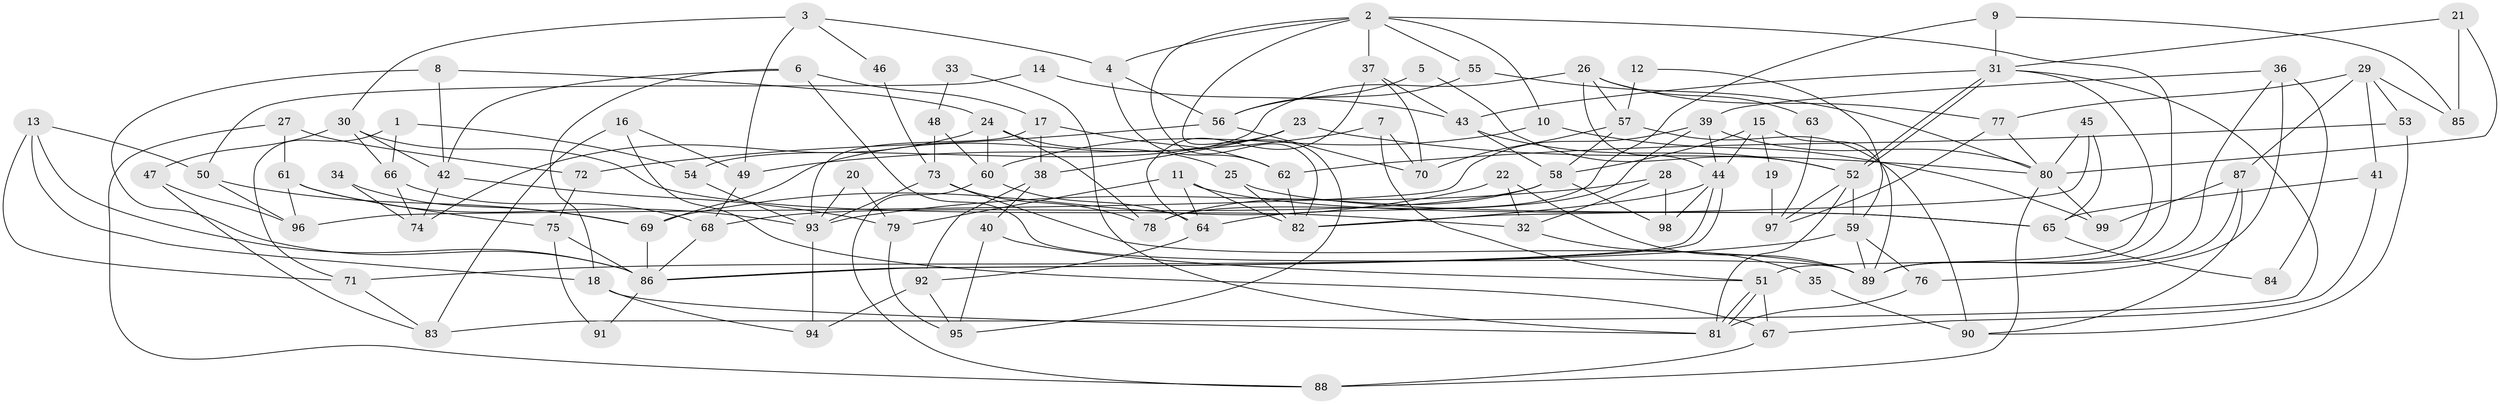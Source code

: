 // Generated by graph-tools (version 1.1) at 2025/26/03/09/25 03:26:20]
// undirected, 99 vertices, 198 edges
graph export_dot {
graph [start="1"]
  node [color=gray90,style=filled];
  1;
  2;
  3;
  4;
  5;
  6;
  7;
  8;
  9;
  10;
  11;
  12;
  13;
  14;
  15;
  16;
  17;
  18;
  19;
  20;
  21;
  22;
  23;
  24;
  25;
  26;
  27;
  28;
  29;
  30;
  31;
  32;
  33;
  34;
  35;
  36;
  37;
  38;
  39;
  40;
  41;
  42;
  43;
  44;
  45;
  46;
  47;
  48;
  49;
  50;
  51;
  52;
  53;
  54;
  55;
  56;
  57;
  58;
  59;
  60;
  61;
  62;
  63;
  64;
  65;
  66;
  67;
  68;
  69;
  70;
  71;
  72;
  73;
  74;
  75;
  76;
  77;
  78;
  79;
  80;
  81;
  82;
  83;
  84;
  85;
  86;
  87;
  88;
  89;
  90;
  91;
  92;
  93;
  94;
  95;
  96;
  97;
  98;
  99;
  1 -- 54;
  1 -- 66;
  1 -- 71;
  2 -- 37;
  2 -- 89;
  2 -- 4;
  2 -- 10;
  2 -- 55;
  2 -- 82;
  2 -- 95;
  3 -- 30;
  3 -- 49;
  3 -- 4;
  3 -- 46;
  4 -- 56;
  4 -- 62;
  5 -- 56;
  5 -- 52;
  6 -- 89;
  6 -- 18;
  6 -- 17;
  6 -- 42;
  7 -- 70;
  7 -- 51;
  7 -- 49;
  8 -- 42;
  8 -- 86;
  8 -- 24;
  9 -- 31;
  9 -- 78;
  9 -- 85;
  10 -- 60;
  10 -- 99;
  11 -- 65;
  11 -- 64;
  11 -- 79;
  11 -- 82;
  12 -- 59;
  12 -- 57;
  13 -- 71;
  13 -- 50;
  13 -- 18;
  13 -- 86;
  14 -- 50;
  14 -- 43;
  15 -- 44;
  15 -- 89;
  15 -- 19;
  15 -- 58;
  16 -- 83;
  16 -- 49;
  16 -- 67;
  17 -- 62;
  17 -- 38;
  17 -- 93;
  18 -- 81;
  18 -- 94;
  19 -- 97;
  20 -- 79;
  20 -- 93;
  21 -- 31;
  21 -- 85;
  21 -- 80;
  22 -- 69;
  22 -- 89;
  22 -- 32;
  23 -- 38;
  23 -- 80;
  23 -- 69;
  24 -- 74;
  24 -- 25;
  24 -- 60;
  24 -- 78;
  25 -- 82;
  25 -- 65;
  26 -- 57;
  26 -- 44;
  26 -- 54;
  26 -- 63;
  26 -- 77;
  27 -- 61;
  27 -- 88;
  27 -- 72;
  28 -- 93;
  28 -- 98;
  28 -- 32;
  29 -- 41;
  29 -- 87;
  29 -- 53;
  29 -- 77;
  29 -- 85;
  30 -- 42;
  30 -- 32;
  30 -- 47;
  30 -- 66;
  31 -- 52;
  31 -- 52;
  31 -- 51;
  31 -- 43;
  31 -- 83;
  32 -- 35;
  33 -- 81;
  33 -- 48;
  34 -- 74;
  34 -- 69;
  35 -- 90;
  36 -- 39;
  36 -- 76;
  36 -- 84;
  36 -- 89;
  37 -- 43;
  37 -- 64;
  37 -- 70;
  38 -- 92;
  38 -- 40;
  39 -- 80;
  39 -- 44;
  39 -- 64;
  39 -- 96;
  40 -- 51;
  40 -- 95;
  41 -- 65;
  41 -- 67;
  42 -- 79;
  42 -- 74;
  43 -- 58;
  43 -- 52;
  44 -- 82;
  44 -- 86;
  44 -- 86;
  44 -- 98;
  45 -- 82;
  45 -- 80;
  45 -- 65;
  46 -- 73;
  47 -- 83;
  47 -- 96;
  48 -- 73;
  48 -- 60;
  49 -- 68;
  50 -- 96;
  50 -- 69;
  51 -- 81;
  51 -- 81;
  51 -- 67;
  52 -- 59;
  52 -- 81;
  52 -- 97;
  53 -- 62;
  53 -- 90;
  54 -- 93;
  55 -- 80;
  55 -- 56;
  56 -- 70;
  56 -- 72;
  57 -- 70;
  57 -- 90;
  57 -- 58;
  58 -- 68;
  58 -- 78;
  58 -- 98;
  59 -- 89;
  59 -- 71;
  59 -- 76;
  60 -- 64;
  60 -- 88;
  61 -- 96;
  61 -- 75;
  61 -- 93;
  62 -- 82;
  63 -- 97;
  64 -- 92;
  65 -- 84;
  66 -- 68;
  66 -- 74;
  67 -- 88;
  68 -- 86;
  69 -- 86;
  71 -- 83;
  72 -- 75;
  73 -- 93;
  73 -- 78;
  73 -- 89;
  75 -- 86;
  75 -- 91;
  76 -- 81;
  77 -- 80;
  77 -- 97;
  79 -- 95;
  80 -- 88;
  80 -- 99;
  86 -- 91;
  87 -- 99;
  87 -- 89;
  87 -- 90;
  92 -- 94;
  92 -- 95;
  93 -- 94;
}
